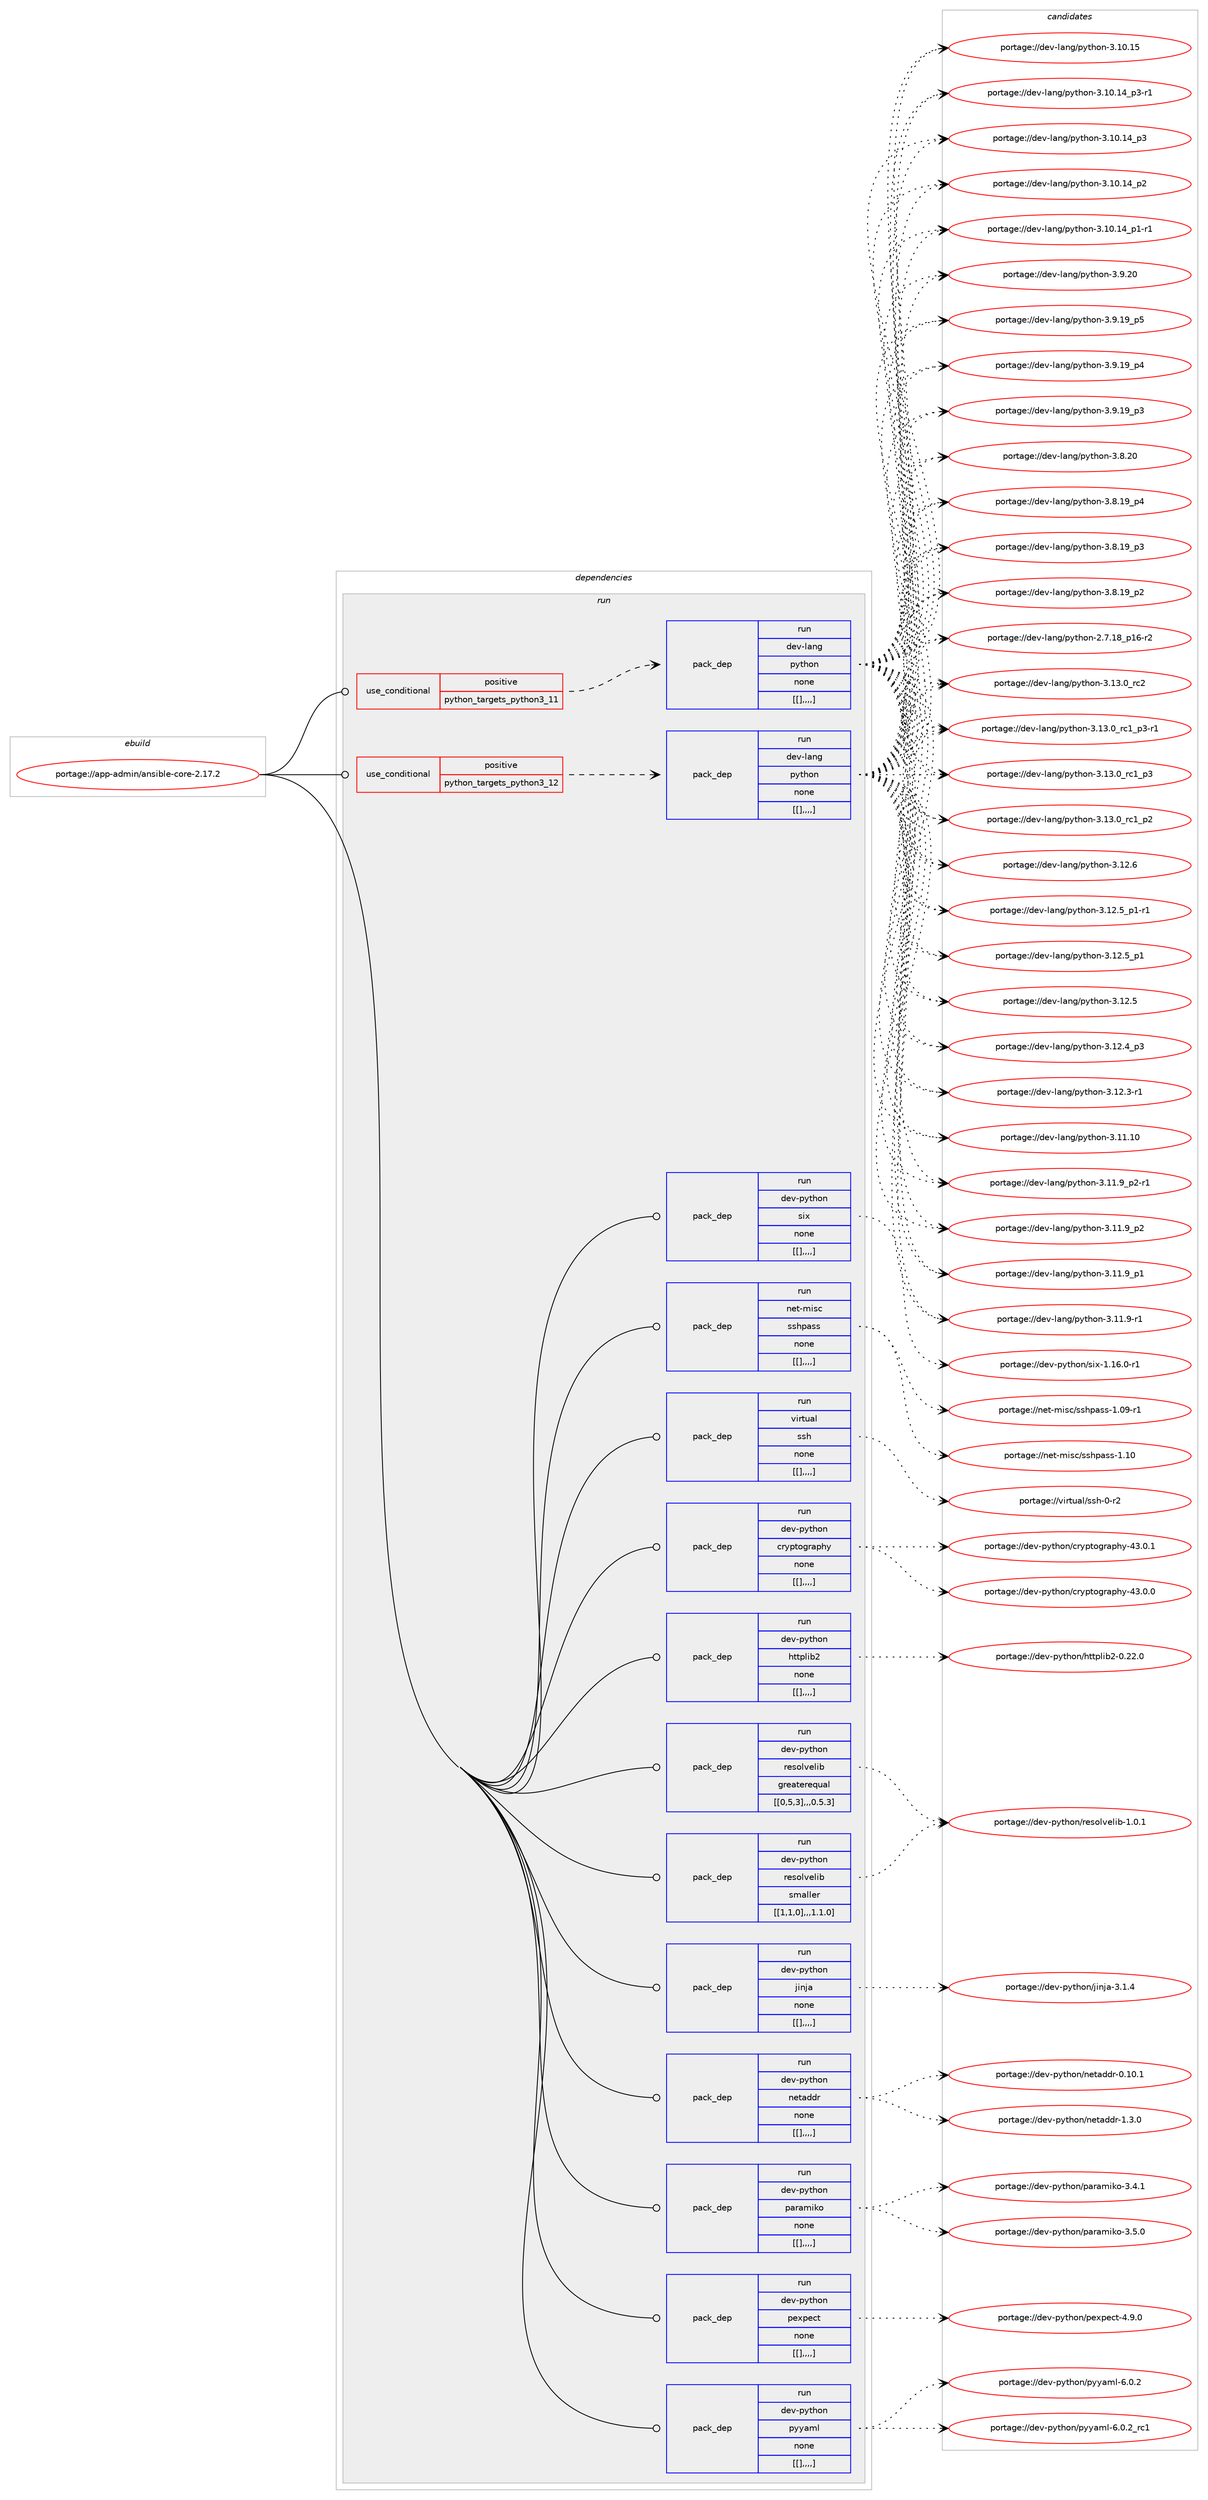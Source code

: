 digraph prolog {

# *************
# Graph options
# *************

newrank=true;
concentrate=true;
compound=true;
graph [rankdir=LR,fontname=Helvetica,fontsize=10,ranksep=1.5];#, ranksep=2.5, nodesep=0.2];
edge  [arrowhead=vee];
node  [fontname=Helvetica,fontsize=10];

# **********
# The ebuild
# **********

subgraph cluster_leftcol {
color=gray;
label=<<i>ebuild</i>>;
id [label="portage://app-admin/ansible-core-2.17.2", color=red, width=4, href="../app-admin/ansible-core-2.17.2.svg"];
}

# ****************
# The dependencies
# ****************

subgraph cluster_midcol {
color=gray;
label=<<i>dependencies</i>>;
subgraph cluster_compile {
fillcolor="#eeeeee";
style=filled;
label=<<i>compile</i>>;
}
subgraph cluster_compileandrun {
fillcolor="#eeeeee";
style=filled;
label=<<i>compile and run</i>>;
}
subgraph cluster_run {
fillcolor="#eeeeee";
style=filled;
label=<<i>run</i>>;
subgraph cond303 {
dependency1507 [label=<<TABLE BORDER="0" CELLBORDER="1" CELLSPACING="0" CELLPADDING="4"><TR><TD ROWSPAN="3" CELLPADDING="10">use_conditional</TD></TR><TR><TD>positive</TD></TR><TR><TD>python_targets_python3_11</TD></TR></TABLE>>, shape=none, color=red];
subgraph pack1201 {
dependency1508 [label=<<TABLE BORDER="0" CELLBORDER="1" CELLSPACING="0" CELLPADDING="4" WIDTH="220"><TR><TD ROWSPAN="6" CELLPADDING="30">pack_dep</TD></TR><TR><TD WIDTH="110">run</TD></TR><TR><TD>dev-lang</TD></TR><TR><TD>python</TD></TR><TR><TD>none</TD></TR><TR><TD>[[],,,,]</TD></TR></TABLE>>, shape=none, color=blue];
}
dependency1507:e -> dependency1508:w [weight=20,style="dashed",arrowhead="vee"];
}
id:e -> dependency1507:w [weight=20,style="solid",arrowhead="odot"];
subgraph cond304 {
dependency1509 [label=<<TABLE BORDER="0" CELLBORDER="1" CELLSPACING="0" CELLPADDING="4"><TR><TD ROWSPAN="3" CELLPADDING="10">use_conditional</TD></TR><TR><TD>positive</TD></TR><TR><TD>python_targets_python3_12</TD></TR></TABLE>>, shape=none, color=red];
subgraph pack1202 {
dependency1510 [label=<<TABLE BORDER="0" CELLBORDER="1" CELLSPACING="0" CELLPADDING="4" WIDTH="220"><TR><TD ROWSPAN="6" CELLPADDING="30">pack_dep</TD></TR><TR><TD WIDTH="110">run</TD></TR><TR><TD>dev-lang</TD></TR><TR><TD>python</TD></TR><TR><TD>none</TD></TR><TR><TD>[[],,,,]</TD></TR></TABLE>>, shape=none, color=blue];
}
dependency1509:e -> dependency1510:w [weight=20,style="dashed",arrowhead="vee"];
}
id:e -> dependency1509:w [weight=20,style="solid",arrowhead="odot"];
subgraph pack1203 {
dependency1511 [label=<<TABLE BORDER="0" CELLBORDER="1" CELLSPACING="0" CELLPADDING="4" WIDTH="220"><TR><TD ROWSPAN="6" CELLPADDING="30">pack_dep</TD></TR><TR><TD WIDTH="110">run</TD></TR><TR><TD>dev-python</TD></TR><TR><TD>cryptography</TD></TR><TR><TD>none</TD></TR><TR><TD>[[],,,,]</TD></TR></TABLE>>, shape=none, color=blue];
}
id:e -> dependency1511:w [weight=20,style="solid",arrowhead="odot"];
subgraph pack1204 {
dependency1512 [label=<<TABLE BORDER="0" CELLBORDER="1" CELLSPACING="0" CELLPADDING="4" WIDTH="220"><TR><TD ROWSPAN="6" CELLPADDING="30">pack_dep</TD></TR><TR><TD WIDTH="110">run</TD></TR><TR><TD>dev-python</TD></TR><TR><TD>httplib2</TD></TR><TR><TD>none</TD></TR><TR><TD>[[],,,,]</TD></TR></TABLE>>, shape=none, color=blue];
}
id:e -> dependency1512:w [weight=20,style="solid",arrowhead="odot"];
subgraph pack1205 {
dependency1513 [label=<<TABLE BORDER="0" CELLBORDER="1" CELLSPACING="0" CELLPADDING="4" WIDTH="220"><TR><TD ROWSPAN="6" CELLPADDING="30">pack_dep</TD></TR><TR><TD WIDTH="110">run</TD></TR><TR><TD>dev-python</TD></TR><TR><TD>jinja</TD></TR><TR><TD>none</TD></TR><TR><TD>[[],,,,]</TD></TR></TABLE>>, shape=none, color=blue];
}
id:e -> dependency1513:w [weight=20,style="solid",arrowhead="odot"];
subgraph pack1206 {
dependency1514 [label=<<TABLE BORDER="0" CELLBORDER="1" CELLSPACING="0" CELLPADDING="4" WIDTH="220"><TR><TD ROWSPAN="6" CELLPADDING="30">pack_dep</TD></TR><TR><TD WIDTH="110">run</TD></TR><TR><TD>dev-python</TD></TR><TR><TD>netaddr</TD></TR><TR><TD>none</TD></TR><TR><TD>[[],,,,]</TD></TR></TABLE>>, shape=none, color=blue];
}
id:e -> dependency1514:w [weight=20,style="solid",arrowhead="odot"];
subgraph pack1207 {
dependency1515 [label=<<TABLE BORDER="0" CELLBORDER="1" CELLSPACING="0" CELLPADDING="4" WIDTH="220"><TR><TD ROWSPAN="6" CELLPADDING="30">pack_dep</TD></TR><TR><TD WIDTH="110">run</TD></TR><TR><TD>dev-python</TD></TR><TR><TD>paramiko</TD></TR><TR><TD>none</TD></TR><TR><TD>[[],,,,]</TD></TR></TABLE>>, shape=none, color=blue];
}
id:e -> dependency1515:w [weight=20,style="solid",arrowhead="odot"];
subgraph pack1208 {
dependency1516 [label=<<TABLE BORDER="0" CELLBORDER="1" CELLSPACING="0" CELLPADDING="4" WIDTH="220"><TR><TD ROWSPAN="6" CELLPADDING="30">pack_dep</TD></TR><TR><TD WIDTH="110">run</TD></TR><TR><TD>dev-python</TD></TR><TR><TD>pexpect</TD></TR><TR><TD>none</TD></TR><TR><TD>[[],,,,]</TD></TR></TABLE>>, shape=none, color=blue];
}
id:e -> dependency1516:w [weight=20,style="solid",arrowhead="odot"];
subgraph pack1209 {
dependency1517 [label=<<TABLE BORDER="0" CELLBORDER="1" CELLSPACING="0" CELLPADDING="4" WIDTH="220"><TR><TD ROWSPAN="6" CELLPADDING="30">pack_dep</TD></TR><TR><TD WIDTH="110">run</TD></TR><TR><TD>dev-python</TD></TR><TR><TD>pyyaml</TD></TR><TR><TD>none</TD></TR><TR><TD>[[],,,,]</TD></TR></TABLE>>, shape=none, color=blue];
}
id:e -> dependency1517:w [weight=20,style="solid",arrowhead="odot"];
subgraph pack1210 {
dependency1518 [label=<<TABLE BORDER="0" CELLBORDER="1" CELLSPACING="0" CELLPADDING="4" WIDTH="220"><TR><TD ROWSPAN="6" CELLPADDING="30">pack_dep</TD></TR><TR><TD WIDTH="110">run</TD></TR><TR><TD>dev-python</TD></TR><TR><TD>resolvelib</TD></TR><TR><TD>greaterequal</TD></TR><TR><TD>[[0,5,3],,,0.5.3]</TD></TR></TABLE>>, shape=none, color=blue];
}
id:e -> dependency1518:w [weight=20,style="solid",arrowhead="odot"];
subgraph pack1211 {
dependency1519 [label=<<TABLE BORDER="0" CELLBORDER="1" CELLSPACING="0" CELLPADDING="4" WIDTH="220"><TR><TD ROWSPAN="6" CELLPADDING="30">pack_dep</TD></TR><TR><TD WIDTH="110">run</TD></TR><TR><TD>dev-python</TD></TR><TR><TD>resolvelib</TD></TR><TR><TD>smaller</TD></TR><TR><TD>[[1,1,0],,,1.1.0]</TD></TR></TABLE>>, shape=none, color=blue];
}
id:e -> dependency1519:w [weight=20,style="solid",arrowhead="odot"];
subgraph pack1212 {
dependency1520 [label=<<TABLE BORDER="0" CELLBORDER="1" CELLSPACING="0" CELLPADDING="4" WIDTH="220"><TR><TD ROWSPAN="6" CELLPADDING="30">pack_dep</TD></TR><TR><TD WIDTH="110">run</TD></TR><TR><TD>dev-python</TD></TR><TR><TD>six</TD></TR><TR><TD>none</TD></TR><TR><TD>[[],,,,]</TD></TR></TABLE>>, shape=none, color=blue];
}
id:e -> dependency1520:w [weight=20,style="solid",arrowhead="odot"];
subgraph pack1213 {
dependency1521 [label=<<TABLE BORDER="0" CELLBORDER="1" CELLSPACING="0" CELLPADDING="4" WIDTH="220"><TR><TD ROWSPAN="6" CELLPADDING="30">pack_dep</TD></TR><TR><TD WIDTH="110">run</TD></TR><TR><TD>net-misc</TD></TR><TR><TD>sshpass</TD></TR><TR><TD>none</TD></TR><TR><TD>[[],,,,]</TD></TR></TABLE>>, shape=none, color=blue];
}
id:e -> dependency1521:w [weight=20,style="solid",arrowhead="odot"];
subgraph pack1214 {
dependency1522 [label=<<TABLE BORDER="0" CELLBORDER="1" CELLSPACING="0" CELLPADDING="4" WIDTH="220"><TR><TD ROWSPAN="6" CELLPADDING="30">pack_dep</TD></TR><TR><TD WIDTH="110">run</TD></TR><TR><TD>virtual</TD></TR><TR><TD>ssh</TD></TR><TR><TD>none</TD></TR><TR><TD>[[],,,,]</TD></TR></TABLE>>, shape=none, color=blue];
}
id:e -> dependency1522:w [weight=20,style="solid",arrowhead="odot"];
}
}

# **************
# The candidates
# **************

subgraph cluster_choices {
rank=same;
color=gray;
label=<<i>candidates</i>>;

subgraph choice1201 {
color=black;
nodesep=1;
choice10010111845108971101034711212111610411111045514649514648951149950 [label="portage://dev-lang/python-3.13.0_rc2", color=red, width=4,href="../dev-lang/python-3.13.0_rc2.svg"];
choice1001011184510897110103471121211161041111104551464951464895114994995112514511449 [label="portage://dev-lang/python-3.13.0_rc1_p3-r1", color=red, width=4,href="../dev-lang/python-3.13.0_rc1_p3-r1.svg"];
choice100101118451089711010347112121116104111110455146495146489511499499511251 [label="portage://dev-lang/python-3.13.0_rc1_p3", color=red, width=4,href="../dev-lang/python-3.13.0_rc1_p3.svg"];
choice100101118451089711010347112121116104111110455146495146489511499499511250 [label="portage://dev-lang/python-3.13.0_rc1_p2", color=red, width=4,href="../dev-lang/python-3.13.0_rc1_p2.svg"];
choice10010111845108971101034711212111610411111045514649504654 [label="portage://dev-lang/python-3.12.6", color=red, width=4,href="../dev-lang/python-3.12.6.svg"];
choice1001011184510897110103471121211161041111104551464950465395112494511449 [label="portage://dev-lang/python-3.12.5_p1-r1", color=red, width=4,href="../dev-lang/python-3.12.5_p1-r1.svg"];
choice100101118451089711010347112121116104111110455146495046539511249 [label="portage://dev-lang/python-3.12.5_p1", color=red, width=4,href="../dev-lang/python-3.12.5_p1.svg"];
choice10010111845108971101034711212111610411111045514649504653 [label="portage://dev-lang/python-3.12.5", color=red, width=4,href="../dev-lang/python-3.12.5.svg"];
choice100101118451089711010347112121116104111110455146495046529511251 [label="portage://dev-lang/python-3.12.4_p3", color=red, width=4,href="../dev-lang/python-3.12.4_p3.svg"];
choice100101118451089711010347112121116104111110455146495046514511449 [label="portage://dev-lang/python-3.12.3-r1", color=red, width=4,href="../dev-lang/python-3.12.3-r1.svg"];
choice1001011184510897110103471121211161041111104551464949464948 [label="portage://dev-lang/python-3.11.10", color=red, width=4,href="../dev-lang/python-3.11.10.svg"];
choice1001011184510897110103471121211161041111104551464949465795112504511449 [label="portage://dev-lang/python-3.11.9_p2-r1", color=red, width=4,href="../dev-lang/python-3.11.9_p2-r1.svg"];
choice100101118451089711010347112121116104111110455146494946579511250 [label="portage://dev-lang/python-3.11.9_p2", color=red, width=4,href="../dev-lang/python-3.11.9_p2.svg"];
choice100101118451089711010347112121116104111110455146494946579511249 [label="portage://dev-lang/python-3.11.9_p1", color=red, width=4,href="../dev-lang/python-3.11.9_p1.svg"];
choice100101118451089711010347112121116104111110455146494946574511449 [label="portage://dev-lang/python-3.11.9-r1", color=red, width=4,href="../dev-lang/python-3.11.9-r1.svg"];
choice1001011184510897110103471121211161041111104551464948464953 [label="portage://dev-lang/python-3.10.15", color=red, width=4,href="../dev-lang/python-3.10.15.svg"];
choice100101118451089711010347112121116104111110455146494846495295112514511449 [label="portage://dev-lang/python-3.10.14_p3-r1", color=red, width=4,href="../dev-lang/python-3.10.14_p3-r1.svg"];
choice10010111845108971101034711212111610411111045514649484649529511251 [label="portage://dev-lang/python-3.10.14_p3", color=red, width=4,href="../dev-lang/python-3.10.14_p3.svg"];
choice10010111845108971101034711212111610411111045514649484649529511250 [label="portage://dev-lang/python-3.10.14_p2", color=red, width=4,href="../dev-lang/python-3.10.14_p2.svg"];
choice100101118451089711010347112121116104111110455146494846495295112494511449 [label="portage://dev-lang/python-3.10.14_p1-r1", color=red, width=4,href="../dev-lang/python-3.10.14_p1-r1.svg"];
choice10010111845108971101034711212111610411111045514657465048 [label="portage://dev-lang/python-3.9.20", color=red, width=4,href="../dev-lang/python-3.9.20.svg"];
choice100101118451089711010347112121116104111110455146574649579511253 [label="portage://dev-lang/python-3.9.19_p5", color=red, width=4,href="../dev-lang/python-3.9.19_p5.svg"];
choice100101118451089711010347112121116104111110455146574649579511252 [label="portage://dev-lang/python-3.9.19_p4", color=red, width=4,href="../dev-lang/python-3.9.19_p4.svg"];
choice100101118451089711010347112121116104111110455146574649579511251 [label="portage://dev-lang/python-3.9.19_p3", color=red, width=4,href="../dev-lang/python-3.9.19_p3.svg"];
choice10010111845108971101034711212111610411111045514656465048 [label="portage://dev-lang/python-3.8.20", color=red, width=4,href="../dev-lang/python-3.8.20.svg"];
choice100101118451089711010347112121116104111110455146564649579511252 [label="portage://dev-lang/python-3.8.19_p4", color=red, width=4,href="../dev-lang/python-3.8.19_p4.svg"];
choice100101118451089711010347112121116104111110455146564649579511251 [label="portage://dev-lang/python-3.8.19_p3", color=red, width=4,href="../dev-lang/python-3.8.19_p3.svg"];
choice100101118451089711010347112121116104111110455146564649579511250 [label="portage://dev-lang/python-3.8.19_p2", color=red, width=4,href="../dev-lang/python-3.8.19_p2.svg"];
choice100101118451089711010347112121116104111110455046554649569511249544511450 [label="portage://dev-lang/python-2.7.18_p16-r2", color=red, width=4,href="../dev-lang/python-2.7.18_p16-r2.svg"];
dependency1508:e -> choice10010111845108971101034711212111610411111045514649514648951149950:w [style=dotted,weight="100"];
dependency1508:e -> choice1001011184510897110103471121211161041111104551464951464895114994995112514511449:w [style=dotted,weight="100"];
dependency1508:e -> choice100101118451089711010347112121116104111110455146495146489511499499511251:w [style=dotted,weight="100"];
dependency1508:e -> choice100101118451089711010347112121116104111110455146495146489511499499511250:w [style=dotted,weight="100"];
dependency1508:e -> choice10010111845108971101034711212111610411111045514649504654:w [style=dotted,weight="100"];
dependency1508:e -> choice1001011184510897110103471121211161041111104551464950465395112494511449:w [style=dotted,weight="100"];
dependency1508:e -> choice100101118451089711010347112121116104111110455146495046539511249:w [style=dotted,weight="100"];
dependency1508:e -> choice10010111845108971101034711212111610411111045514649504653:w [style=dotted,weight="100"];
dependency1508:e -> choice100101118451089711010347112121116104111110455146495046529511251:w [style=dotted,weight="100"];
dependency1508:e -> choice100101118451089711010347112121116104111110455146495046514511449:w [style=dotted,weight="100"];
dependency1508:e -> choice1001011184510897110103471121211161041111104551464949464948:w [style=dotted,weight="100"];
dependency1508:e -> choice1001011184510897110103471121211161041111104551464949465795112504511449:w [style=dotted,weight="100"];
dependency1508:e -> choice100101118451089711010347112121116104111110455146494946579511250:w [style=dotted,weight="100"];
dependency1508:e -> choice100101118451089711010347112121116104111110455146494946579511249:w [style=dotted,weight="100"];
dependency1508:e -> choice100101118451089711010347112121116104111110455146494946574511449:w [style=dotted,weight="100"];
dependency1508:e -> choice1001011184510897110103471121211161041111104551464948464953:w [style=dotted,weight="100"];
dependency1508:e -> choice100101118451089711010347112121116104111110455146494846495295112514511449:w [style=dotted,weight="100"];
dependency1508:e -> choice10010111845108971101034711212111610411111045514649484649529511251:w [style=dotted,weight="100"];
dependency1508:e -> choice10010111845108971101034711212111610411111045514649484649529511250:w [style=dotted,weight="100"];
dependency1508:e -> choice100101118451089711010347112121116104111110455146494846495295112494511449:w [style=dotted,weight="100"];
dependency1508:e -> choice10010111845108971101034711212111610411111045514657465048:w [style=dotted,weight="100"];
dependency1508:e -> choice100101118451089711010347112121116104111110455146574649579511253:w [style=dotted,weight="100"];
dependency1508:e -> choice100101118451089711010347112121116104111110455146574649579511252:w [style=dotted,weight="100"];
dependency1508:e -> choice100101118451089711010347112121116104111110455146574649579511251:w [style=dotted,weight="100"];
dependency1508:e -> choice10010111845108971101034711212111610411111045514656465048:w [style=dotted,weight="100"];
dependency1508:e -> choice100101118451089711010347112121116104111110455146564649579511252:w [style=dotted,weight="100"];
dependency1508:e -> choice100101118451089711010347112121116104111110455146564649579511251:w [style=dotted,weight="100"];
dependency1508:e -> choice100101118451089711010347112121116104111110455146564649579511250:w [style=dotted,weight="100"];
dependency1508:e -> choice100101118451089711010347112121116104111110455046554649569511249544511450:w [style=dotted,weight="100"];
}
subgraph choice1202 {
color=black;
nodesep=1;
choice10010111845108971101034711212111610411111045514649514648951149950 [label="portage://dev-lang/python-3.13.0_rc2", color=red, width=4,href="../dev-lang/python-3.13.0_rc2.svg"];
choice1001011184510897110103471121211161041111104551464951464895114994995112514511449 [label="portage://dev-lang/python-3.13.0_rc1_p3-r1", color=red, width=4,href="../dev-lang/python-3.13.0_rc1_p3-r1.svg"];
choice100101118451089711010347112121116104111110455146495146489511499499511251 [label="portage://dev-lang/python-3.13.0_rc1_p3", color=red, width=4,href="../dev-lang/python-3.13.0_rc1_p3.svg"];
choice100101118451089711010347112121116104111110455146495146489511499499511250 [label="portage://dev-lang/python-3.13.0_rc1_p2", color=red, width=4,href="../dev-lang/python-3.13.0_rc1_p2.svg"];
choice10010111845108971101034711212111610411111045514649504654 [label="portage://dev-lang/python-3.12.6", color=red, width=4,href="../dev-lang/python-3.12.6.svg"];
choice1001011184510897110103471121211161041111104551464950465395112494511449 [label="portage://dev-lang/python-3.12.5_p1-r1", color=red, width=4,href="../dev-lang/python-3.12.5_p1-r1.svg"];
choice100101118451089711010347112121116104111110455146495046539511249 [label="portage://dev-lang/python-3.12.5_p1", color=red, width=4,href="../dev-lang/python-3.12.5_p1.svg"];
choice10010111845108971101034711212111610411111045514649504653 [label="portage://dev-lang/python-3.12.5", color=red, width=4,href="../dev-lang/python-3.12.5.svg"];
choice100101118451089711010347112121116104111110455146495046529511251 [label="portage://dev-lang/python-3.12.4_p3", color=red, width=4,href="../dev-lang/python-3.12.4_p3.svg"];
choice100101118451089711010347112121116104111110455146495046514511449 [label="portage://dev-lang/python-3.12.3-r1", color=red, width=4,href="../dev-lang/python-3.12.3-r1.svg"];
choice1001011184510897110103471121211161041111104551464949464948 [label="portage://dev-lang/python-3.11.10", color=red, width=4,href="../dev-lang/python-3.11.10.svg"];
choice1001011184510897110103471121211161041111104551464949465795112504511449 [label="portage://dev-lang/python-3.11.9_p2-r1", color=red, width=4,href="../dev-lang/python-3.11.9_p2-r1.svg"];
choice100101118451089711010347112121116104111110455146494946579511250 [label="portage://dev-lang/python-3.11.9_p2", color=red, width=4,href="../dev-lang/python-3.11.9_p2.svg"];
choice100101118451089711010347112121116104111110455146494946579511249 [label="portage://dev-lang/python-3.11.9_p1", color=red, width=4,href="../dev-lang/python-3.11.9_p1.svg"];
choice100101118451089711010347112121116104111110455146494946574511449 [label="portage://dev-lang/python-3.11.9-r1", color=red, width=4,href="../dev-lang/python-3.11.9-r1.svg"];
choice1001011184510897110103471121211161041111104551464948464953 [label="portage://dev-lang/python-3.10.15", color=red, width=4,href="../dev-lang/python-3.10.15.svg"];
choice100101118451089711010347112121116104111110455146494846495295112514511449 [label="portage://dev-lang/python-3.10.14_p3-r1", color=red, width=4,href="../dev-lang/python-3.10.14_p3-r1.svg"];
choice10010111845108971101034711212111610411111045514649484649529511251 [label="portage://dev-lang/python-3.10.14_p3", color=red, width=4,href="../dev-lang/python-3.10.14_p3.svg"];
choice10010111845108971101034711212111610411111045514649484649529511250 [label="portage://dev-lang/python-3.10.14_p2", color=red, width=4,href="../dev-lang/python-3.10.14_p2.svg"];
choice100101118451089711010347112121116104111110455146494846495295112494511449 [label="portage://dev-lang/python-3.10.14_p1-r1", color=red, width=4,href="../dev-lang/python-3.10.14_p1-r1.svg"];
choice10010111845108971101034711212111610411111045514657465048 [label="portage://dev-lang/python-3.9.20", color=red, width=4,href="../dev-lang/python-3.9.20.svg"];
choice100101118451089711010347112121116104111110455146574649579511253 [label="portage://dev-lang/python-3.9.19_p5", color=red, width=4,href="../dev-lang/python-3.9.19_p5.svg"];
choice100101118451089711010347112121116104111110455146574649579511252 [label="portage://dev-lang/python-3.9.19_p4", color=red, width=4,href="../dev-lang/python-3.9.19_p4.svg"];
choice100101118451089711010347112121116104111110455146574649579511251 [label="portage://dev-lang/python-3.9.19_p3", color=red, width=4,href="../dev-lang/python-3.9.19_p3.svg"];
choice10010111845108971101034711212111610411111045514656465048 [label="portage://dev-lang/python-3.8.20", color=red, width=4,href="../dev-lang/python-3.8.20.svg"];
choice100101118451089711010347112121116104111110455146564649579511252 [label="portage://dev-lang/python-3.8.19_p4", color=red, width=4,href="../dev-lang/python-3.8.19_p4.svg"];
choice100101118451089711010347112121116104111110455146564649579511251 [label="portage://dev-lang/python-3.8.19_p3", color=red, width=4,href="../dev-lang/python-3.8.19_p3.svg"];
choice100101118451089711010347112121116104111110455146564649579511250 [label="portage://dev-lang/python-3.8.19_p2", color=red, width=4,href="../dev-lang/python-3.8.19_p2.svg"];
choice100101118451089711010347112121116104111110455046554649569511249544511450 [label="portage://dev-lang/python-2.7.18_p16-r2", color=red, width=4,href="../dev-lang/python-2.7.18_p16-r2.svg"];
dependency1510:e -> choice10010111845108971101034711212111610411111045514649514648951149950:w [style=dotted,weight="100"];
dependency1510:e -> choice1001011184510897110103471121211161041111104551464951464895114994995112514511449:w [style=dotted,weight="100"];
dependency1510:e -> choice100101118451089711010347112121116104111110455146495146489511499499511251:w [style=dotted,weight="100"];
dependency1510:e -> choice100101118451089711010347112121116104111110455146495146489511499499511250:w [style=dotted,weight="100"];
dependency1510:e -> choice10010111845108971101034711212111610411111045514649504654:w [style=dotted,weight="100"];
dependency1510:e -> choice1001011184510897110103471121211161041111104551464950465395112494511449:w [style=dotted,weight="100"];
dependency1510:e -> choice100101118451089711010347112121116104111110455146495046539511249:w [style=dotted,weight="100"];
dependency1510:e -> choice10010111845108971101034711212111610411111045514649504653:w [style=dotted,weight="100"];
dependency1510:e -> choice100101118451089711010347112121116104111110455146495046529511251:w [style=dotted,weight="100"];
dependency1510:e -> choice100101118451089711010347112121116104111110455146495046514511449:w [style=dotted,weight="100"];
dependency1510:e -> choice1001011184510897110103471121211161041111104551464949464948:w [style=dotted,weight="100"];
dependency1510:e -> choice1001011184510897110103471121211161041111104551464949465795112504511449:w [style=dotted,weight="100"];
dependency1510:e -> choice100101118451089711010347112121116104111110455146494946579511250:w [style=dotted,weight="100"];
dependency1510:e -> choice100101118451089711010347112121116104111110455146494946579511249:w [style=dotted,weight="100"];
dependency1510:e -> choice100101118451089711010347112121116104111110455146494946574511449:w [style=dotted,weight="100"];
dependency1510:e -> choice1001011184510897110103471121211161041111104551464948464953:w [style=dotted,weight="100"];
dependency1510:e -> choice100101118451089711010347112121116104111110455146494846495295112514511449:w [style=dotted,weight="100"];
dependency1510:e -> choice10010111845108971101034711212111610411111045514649484649529511251:w [style=dotted,weight="100"];
dependency1510:e -> choice10010111845108971101034711212111610411111045514649484649529511250:w [style=dotted,weight="100"];
dependency1510:e -> choice100101118451089711010347112121116104111110455146494846495295112494511449:w [style=dotted,weight="100"];
dependency1510:e -> choice10010111845108971101034711212111610411111045514657465048:w [style=dotted,weight="100"];
dependency1510:e -> choice100101118451089711010347112121116104111110455146574649579511253:w [style=dotted,weight="100"];
dependency1510:e -> choice100101118451089711010347112121116104111110455146574649579511252:w [style=dotted,weight="100"];
dependency1510:e -> choice100101118451089711010347112121116104111110455146574649579511251:w [style=dotted,weight="100"];
dependency1510:e -> choice10010111845108971101034711212111610411111045514656465048:w [style=dotted,weight="100"];
dependency1510:e -> choice100101118451089711010347112121116104111110455146564649579511252:w [style=dotted,weight="100"];
dependency1510:e -> choice100101118451089711010347112121116104111110455146564649579511251:w [style=dotted,weight="100"];
dependency1510:e -> choice100101118451089711010347112121116104111110455146564649579511250:w [style=dotted,weight="100"];
dependency1510:e -> choice100101118451089711010347112121116104111110455046554649569511249544511450:w [style=dotted,weight="100"];
}
subgraph choice1203 {
color=black;
nodesep=1;
choice1001011184511212111610411111047991141211121161111031149711210412145525146484649 [label="portage://dev-python/cryptography-43.0.1", color=red, width=4,href="../dev-python/cryptography-43.0.1.svg"];
choice1001011184511212111610411111047991141211121161111031149711210412145525146484648 [label="portage://dev-python/cryptography-43.0.0", color=red, width=4,href="../dev-python/cryptography-43.0.0.svg"];
dependency1511:e -> choice1001011184511212111610411111047991141211121161111031149711210412145525146484649:w [style=dotted,weight="100"];
dependency1511:e -> choice1001011184511212111610411111047991141211121161111031149711210412145525146484648:w [style=dotted,weight="100"];
}
subgraph choice1204 {
color=black;
nodesep=1;
choice1001011184511212111610411111047104116116112108105985045484650504648 [label="portage://dev-python/httplib2-0.22.0", color=red, width=4,href="../dev-python/httplib2-0.22.0.svg"];
dependency1512:e -> choice1001011184511212111610411111047104116116112108105985045484650504648:w [style=dotted,weight="100"];
}
subgraph choice1205 {
color=black;
nodesep=1;
choice100101118451121211161041111104710610511010697455146494652 [label="portage://dev-python/jinja-3.1.4", color=red, width=4,href="../dev-python/jinja-3.1.4.svg"];
dependency1513:e -> choice100101118451121211161041111104710610511010697455146494652:w [style=dotted,weight="100"];
}
subgraph choice1206 {
color=black;
nodesep=1;
choice100101118451121211161041111104711010111697100100114454946514648 [label="portage://dev-python/netaddr-1.3.0", color=red, width=4,href="../dev-python/netaddr-1.3.0.svg"];
choice10010111845112121116104111110471101011169710010011445484649484649 [label="portage://dev-python/netaddr-0.10.1", color=red, width=4,href="../dev-python/netaddr-0.10.1.svg"];
dependency1514:e -> choice100101118451121211161041111104711010111697100100114454946514648:w [style=dotted,weight="100"];
dependency1514:e -> choice10010111845112121116104111110471101011169710010011445484649484649:w [style=dotted,weight="100"];
}
subgraph choice1207 {
color=black;
nodesep=1;
choice10010111845112121116104111110471129711497109105107111455146534648 [label="portage://dev-python/paramiko-3.5.0", color=red, width=4,href="../dev-python/paramiko-3.5.0.svg"];
choice10010111845112121116104111110471129711497109105107111455146524649 [label="portage://dev-python/paramiko-3.4.1", color=red, width=4,href="../dev-python/paramiko-3.4.1.svg"];
dependency1515:e -> choice10010111845112121116104111110471129711497109105107111455146534648:w [style=dotted,weight="100"];
dependency1515:e -> choice10010111845112121116104111110471129711497109105107111455146524649:w [style=dotted,weight="100"];
}
subgraph choice1208 {
color=black;
nodesep=1;
choice100101118451121211161041111104711210112011210199116455246574648 [label="portage://dev-python/pexpect-4.9.0", color=red, width=4,href="../dev-python/pexpect-4.9.0.svg"];
dependency1516:e -> choice100101118451121211161041111104711210112011210199116455246574648:w [style=dotted,weight="100"];
}
subgraph choice1209 {
color=black;
nodesep=1;
choice100101118451121211161041111104711212112197109108455446484650951149949 [label="portage://dev-python/pyyaml-6.0.2_rc1", color=red, width=4,href="../dev-python/pyyaml-6.0.2_rc1.svg"];
choice100101118451121211161041111104711212112197109108455446484650 [label="portage://dev-python/pyyaml-6.0.2", color=red, width=4,href="../dev-python/pyyaml-6.0.2.svg"];
dependency1517:e -> choice100101118451121211161041111104711212112197109108455446484650951149949:w [style=dotted,weight="100"];
dependency1517:e -> choice100101118451121211161041111104711212112197109108455446484650:w [style=dotted,weight="100"];
}
subgraph choice1210 {
color=black;
nodesep=1;
choice100101118451121211161041111104711410111511110811810110810598454946484649 [label="portage://dev-python/resolvelib-1.0.1", color=red, width=4,href="../dev-python/resolvelib-1.0.1.svg"];
dependency1518:e -> choice100101118451121211161041111104711410111511110811810110810598454946484649:w [style=dotted,weight="100"];
}
subgraph choice1211 {
color=black;
nodesep=1;
choice100101118451121211161041111104711410111511110811810110810598454946484649 [label="portage://dev-python/resolvelib-1.0.1", color=red, width=4,href="../dev-python/resolvelib-1.0.1.svg"];
dependency1519:e -> choice100101118451121211161041111104711410111511110811810110810598454946484649:w [style=dotted,weight="100"];
}
subgraph choice1212 {
color=black;
nodesep=1;
choice1001011184511212111610411111047115105120454946495446484511449 [label="portage://dev-python/six-1.16.0-r1", color=red, width=4,href="../dev-python/six-1.16.0-r1.svg"];
dependency1520:e -> choice1001011184511212111610411111047115105120454946495446484511449:w [style=dotted,weight="100"];
}
subgraph choice1213 {
color=black;
nodesep=1;
choice110101116451091051159947115115104112971151154549464948 [label="portage://net-misc/sshpass-1.10", color=red, width=4,href="../net-misc/sshpass-1.10.svg"];
choice1101011164510910511599471151151041129711511545494648574511449 [label="portage://net-misc/sshpass-1.09-r1", color=red, width=4,href="../net-misc/sshpass-1.09-r1.svg"];
dependency1521:e -> choice110101116451091051159947115115104112971151154549464948:w [style=dotted,weight="100"];
dependency1521:e -> choice1101011164510910511599471151151041129711511545494648574511449:w [style=dotted,weight="100"];
}
subgraph choice1214 {
color=black;
nodesep=1;
choice118105114116117971084711511510445484511450 [label="portage://virtual/ssh-0-r2", color=red, width=4,href="../virtual/ssh-0-r2.svg"];
dependency1522:e -> choice118105114116117971084711511510445484511450:w [style=dotted,weight="100"];
}
}

}
